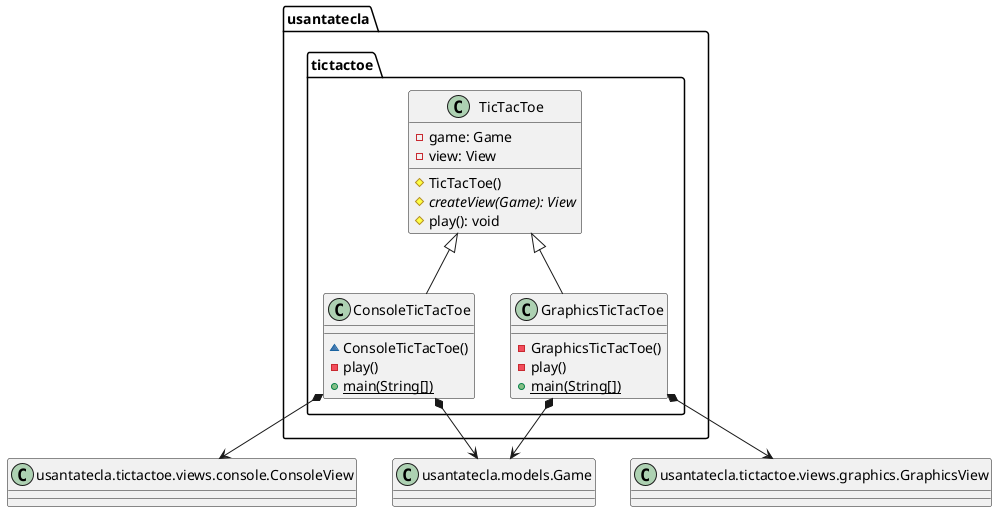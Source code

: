 @startuml tictactoe
class usantatecla.tictactoe.ConsoleTicTacToe {

	~ ConsoleTicTacToe()
	- play()
	+ {static} main(String[])

}

class usantatecla.tictactoe.GraphicsTicTacToe {

	- GraphicsTicTacToe()
	- play()
	+ {static} main(String[])

}

class  usantatecla.tictactoe.TicTacToe{
- game: Game
- view: View
# TicTacToe()
# {abstract} createView(Game): View
# play(): void
}

usantatecla.tictactoe.TicTacToe <|-down- usantatecla.tictactoe.ConsoleTicTacToe
usantatecla.tictactoe.TicTacToe <|-down- usantatecla.tictactoe.GraphicsTicTacToe

class Game as "usantatecla.models.Game"
class consoleView as "usantatecla.tictactoe.views.console.ConsoleView"
class graphicsView as "usantatecla.tictactoe.views.graphics.GraphicsView"

usantatecla.tictactoe.ConsoleTicTacToe *-down-> Game
usantatecla.tictactoe.GraphicsTicTacToe *-down-> Game
usantatecla.tictactoe.ConsoleTicTacToe *-down-> consoleView
usantatecla.tictactoe.GraphicsTicTacToe *-down-> graphicsView
@enduml

@startuml tictactoe.views
class usantatecla.tictactoe.views.ErrorView {

	+ {static} String[] MESSAGES

	+ ErrorView(Error)

}

enum usantatecla.tictactoe.views.Message {
    + TITTLE
	+ NUMBER_PLAYERS
	+ SEPARATOR
	+ VERTICAL_LINE_LEFT
	+ VERTICAL_LINE_CENTERED
	+ VERTICAL_LINE_RIGHT
	+ ENTER_COORDINATE_TO_PUT
	+ ENTER_COORDINATE_TO_REMOVE
	+ COORDINATE_TO_PUT
	+ COORDINATE_TO_REMOVE
	+ COORDINATE_TO_MOVE
	+ PLAYER_WIN
	+ RESUME
	- String message;

	- Message(String)
	+ String getMessage()
	+ write()
	+ writeln()
	+ String toString()

}

class usantatecla.tictactoe.views.View {

	+ View(Game)
	+ interact()
	# {abstract} start()
	# {abstract} play()
	# {abstract} boolean isNewGame()

}

class Game as "usantatecla.tictactoe.models.Game"
class Console as "usantatecla.utils.Console"
class Error as "usantatecla.tictactoe.models.Error"

usantatecla.tictactoe.views.ErrorView *-down-> Error
usantatecla.tictactoe.views.View *-down-> Game
usantatecla.tictactoe.views.Message .down.> Console
@enduml

@startuml tictactoe.views.console
class usantatecla.tictactoe.views.console.CoordinateView {

    + Coordinate read(String)

}

usantatecla.tictactoe.views.console.CoordinateView .down.> usantatecla.tictactoe.views.console.ErrorView

class Coordinate as "usantatecla.tictactoe.models.Coordinate"
class Error as "usantatecla.tictactoe.models.Error"
class Console as "usantatecla.utils.Console"

usantatecla.tictactoe.views.console.CoordinateView .down.> Console
usantatecla.tictactoe.views.console.CoordinateView .down.> Error
usantatecla.tictactoe.views.console.CoordinateView .down.> Coordinate

class usantatecla.tictactoe.views.console.ErrorView {

	~ ErrorView(Error)
	~ writeln()

}

class ErrorView as "usantatecla.tictactoe.views.ErrorView"

ErrorView <|-down- usantatecla.tictactoe.views.console.ErrorView
usantatecla.tictactoe.views.console.ErrorView .down.> Console
usantatecla.tictactoe.views.console.ErrorView *-down-> Error

class usantatecla.tictactoe.views.console.GameView {

    ~ GameView(Game)
	~ write()

}

class Game as "usantatecla.tictactoe.models.Game"
class Message as "usantatecla.tictactoe.views.Message"

usantatecla.tictactoe.views.console.GameView *-down-> Game
usantatecla.tictactoe.views.console.GameView .down.> Coordinate
usantatecla.tictactoe.views.console.GameView .down.> Message
usantatecla.tictactoe.views.console.GameView .down.> usantatecla.tictactoe.views.console.TokenView

class usantatecla.tictactoe.views.console.SubView {

	~ SubView(Game)

}

usantatecla.tictactoe.views.console.SubView *-down-> Game

class usantatecla.tictactoe.views.console.PlayView {

    ~ interact()
    - put()
    - move()

}

usantatecla.tictactoe.views.console.SubView <|-down- usantatecla.tictactoe.views.console.PlayView
usantatecla.tictactoe.views.console.PlayView .down.> Coordinate
usantatecla.tictactoe.views.console.PlayView .down.> Message
usantatecla.tictactoe.views.console.PlayView .down.> Error
usantatecla.tictactoe.views.console.PlayView .down.> usantatecla.tictactoe.views.console.ErrorView
usantatecla.tictactoe.views.console.PlayView .down.> usantatecla.tictactoe.views.console.CoordinateView
usantatecla.tictactoe.views.console.PlayView .down.> usantatecla.tictactoe.views.console.GameView
usantatecla.tictactoe.views.console.PlayView .down.> usantatecla.tictactoe.views.console.TokenView

class usantatecla.tictactoe.views.console.ResumeView {

	~ boolean interact()

}

class YesNoDialog as "usantatecla.utils.YesNoDialog"

usantatecla.tictactoe.views.console.SubView <|-down- usantatecla.tictactoe.views.console.ResumeView
usantatecla.tictactoe.views.console.ResumeView .down.> Message
usantatecla.tictactoe.views.console.ResumeView .down.> YesNoDialog

class usantatecla.tictactoe.views.console.StartView {

	~ interact()

}

class LimitedIntDialog as "usantatecla.utils.LimitedIntDialog"

usantatecla.tictactoe.views.console.SubView <|-down- usantatecla.tictactoe.views.console.StartView
usantatecla.tictactoe.views.console.StartView .down.> Message
usantatecla.tictactoe.views.console.StartView .down.> LimitedIntDialog
usantatecla.tictactoe.views.console.StartView .down.> usantatecla.tictactoe.views.console.GameView

class usantatecla.tictactoe.views.console.TokenView {

	+ {static} char[] SYMBOLS

	~ TokenView(Token)
	~ write()

}

class Token as "usantatecla.tictactoe.models.Token"

usantatecla.tictactoe.views.console.TokenView *-down-> Token
usantatecla.tictactoe.views.console.TokenView .down.> Console

class usantatecla.tictactoe.views.console.ConsoleView {

	+ View(Game)

}

class View as "usantatecla.tictactoe.views.View"

View <|-down- usantatecla.tictactoe.views.console.ConsoleView
usantatecla.tictactoe.views.console.ConsoleView *-down-> usantatecla.tictactoe.views.console.ResumeView
usantatecla.tictactoe.views.console.ConsoleView *-down-> usantatecla.tictactoe.views.console.PlayView
usantatecla.tictactoe.views.console.ConsoleView *-down-> usantatecla.tictactoe.views.console.StartView
@enduml

@startuml tictactoe.views.graphics
class usantatecla.tictactoe.views.graphics.ChoosePlayersView {

	- {static} ACCEPT: String
	- label: JLabel
	- textField: JTextField
	- button: JButton
	- playersNumber: String

	~ ChoosePlayersView(JRootPane)
	~ resetPlayersNumber()
	~ getPlayersNumber(): String
	+ actionPerformed(ActionEvent)
	+ keyTyped(KeyEvent)
	+ keyPressed(KeyEvent)
	+ keyReleased(KeyEvent)

}

class ErrorView as "usantatecla.tictactoe.views.ErrorView"
class Coordinate as "usantatecla.tictactoe.models.Coordinate"




usantatecla.tictactoe.views.graphics.ChoosePlayersView .down.> usantatecla.tictactoe.views.graphics.Constraints
usantatecla.tictactoe.views.graphics.ChoosePlayersView .down.> ErrorView

class usantatecla.tictactoe.views.graphics.Constraints {

	~ Constraints(int, int, int, int)

}


class usantatecla.tictactoe.views.graphics.CoordinateMoveView extends usantatecla.tictactoe.views.graphics.CoordinateView {

    {static} ENTER_COORDINATE_TO_REMOVE: String
	- labelRowToMove: JLabel
    - labelColumnToMove: JLabel
    - titleLabelToMove: JLabel
    - textFieldRowToMove: JTextField
    - textFieldColumnToMove: JTextField
    - coordinates: Coordinate[]

    ~ CoordinateMoveView()
    ~ resetCoordinates()
    ~ getCoordinates(): Coordinate[]
    + actionPerformed(ActionEvent)

}

class Error as "usantatecla.tictactoe.models.Error"
class ErrorView as "usantatecla.tictactoe.views.ErrorView"


usantatecla.tictactoe.views.graphics.CoordinateMoveView .down.> Error
usantatecla.tictactoe.views.graphics.CoordinateMoveView .down.> ErrorView
usantatecla.tictactoe.views.graphics.CoordinateMoveView *-down-> "2" Coordinate

class usantatecla.tictactoe.views.graphics.CoordinatePutView extends usantatecla.tictactoe.views.graphics.CoordinateView {

	~ CoordinatePutView()
	~ resetCoordinate()
	~ Coordinate getCoordinate()
	+ actionPerformed(ActionEvent)
	+ keyTyped(KeyEvent)
	+ keyPressed(KeyEvent)
	+ keyReleased(KeyEvent)

}

class Coordinate as "usantatecla.tictactoe.models.Coordinate"

usantatecla.tictactoe.views.graphics.CoordinatePutView .down.> ErrorView
usantatecla.tictactoe.views.graphics.CoordinatePutView *-down-> Coordinate

class usantatecla.tictactoe.views.graphics.CoordinateView  {

	# {static} String ENTER_COORDINATE_TO_PUT
	# {static} String ACCEPT
	# labelRow: JLabel
	# labelColumn: JLabel
	# titleLabel: JLabel
	# textFieldRow: JTextField
	# textFieldColumn: JTextField
	# button: JButton

	CoordinateView()
	+ {abstract} actionPerformed(ActionEvent)
	+ keyTyped(KeyEvent)
	+ keyPressed(KeyEvent)
	+ keyReleased(KeyEvent)
}


class usantatecla.tictactoe.views.graphics.GameView  {

    ~ GameView(Game)
    ~ write()
    - printRowBoard(int)
    - getSquareBoardText(int, int): String

}

class Game as "usantatecla.tictactoe.models.Game"
class Token as "usantatecla.tictactoe.models.Token"
class Message as "usantatecla.tictactoe.views.Message"
class TokenView as "usantatecla.tictactoe.views.console.TokenView"

usantatecla.tictactoe.views.graphics.GameView *-down-> Game
usantatecla.tictactoe.views.graphics.GameView .down.> Coordinate
usantatecla.tictactoe.views.graphics.GameView .down.> Token
usantatecla.tictactoe.views.graphics.GameView .down.> Message
usantatecla.tictactoe.views.graphics.GameView .down.> Token
usantatecla.tictactoe.views.graphics.GameView .down.> TokenView

class usantatecla.tictactoe.views.graphics.PlayView {

	~ {static} ENTER_COORDINATE_TO_PUT: String
	~ {static} ENTER_COORDINATE_TO_REMOVE: String

	~ PlayView(Game)
	~ interact()
	- put()
	- move()

}

usantatecla.tictactoe.views.graphics.PlayView .down.> Coordinate
usantatecla.tictactoe.views.graphics.PlayView *-down-> Game
usantatecla.tictactoe.views.graphics.PlayView *-down-> usantatecla.tictactoe.views.graphics.GameView
usantatecla.tictactoe.views.graphics.PlayView *-down-> usantatecla.tictactoe.views.graphics.CoordinateMoveView
usantatecla.tictactoe.views.graphics.PlayView *-down-> usantatecla.tictactoe.views.graphics.CoordinatePutView
usantatecla.tictactoe.views.graphics.PlayView *-down-> ErrorView
usantatecla.tictactoe.views.graphics.PlayView *-down-> Message

class usantatecla.tictactoe.views.graphics.ResumeView {

	- newGame: boolean

	~ ResumeView()
	~ isResumedGame(): boolean

}

usantatecla.tictactoe.views.graphics.ResumeView .down.> Message

class usantatecla.tictactoe.views.graphics.StartView  {

    ~ StartView(Game)
    ~ interact()

}

usantatecla.tictactoe.views.graphics.StartView *-down-> Game
usantatecla.tictactoe.views.graphics.StartView .down.> Message
usantatecla.tictactoe.views.graphics.StartView .down.> usantatecla.tictactoe.views.graphics.ChoosePlayersView
usantatecla.tictactoe.views.graphics.StartView .down.> usantatecla.tictactoe.views.graphics.GameView

class usantatecla.tictactoe.views.graphics.GraphicsView extends View {

	+ View(GameView)

}

class View as "usantatecla.tictactoe.views.View"

usantatecla.tictactoe.views.graphics.GraphicsView *-down-> usantatecla.tictactoe.views.graphics.PlayView
usantatecla.tictactoe.views.graphics.GraphicsView *-down-> usantatecla.tictactoe.views.graphics.StartView
usantatecla.tictactoe.views.graphics.GraphicsView .down.> usantatecla.tictactoe.views.graphics.ResumeView
@enduml

@startuml tictactoe.models
class  usantatecla.tictactoe.models.Board{
- tokens: Token[][]
~ Board()
- Board(Board)
~ copy(): Board
~ Token getToken(Coordinate)
~ boolean isCompleted()
~ put(Coordinate, Token)
~ move(Coordinate, Coordinate)
~ isCompleted(Coordinate, Token): boolean
~ isOccupied(Coordinate, Token): boolean
~ isEmpty(Coordinate): boolean
~ isTicTacToe(Token): boolean
- getCoordinates(Token): List<Coordinate>
+ equals(Object): boolean
}

class ClosedInterval as "usantatecla.utils.ClosedInterval"
class ConcreteCoordinate as "usantatecla.utils.ConcreteCoordinate"
class Direction as "usantatecla.utils.Direction"

usantatecla.tictactoe.models.Board *-down-> usantatecla.tictactoe.models.Coordinate
usantatecla.tictactoe.models.Board .down.> usantatecla.tictactoe.models.Token
usantatecla.tictactoe.models.Board .down.> usantatecla.tictactoe.models.Turn
usantatecla.tictactoe.models.Board .down.> Direction

class  usantatecla.tictactoe.models.Coordinate{
- {static} NULL_COORDINATE: Coordinate
+ {static} DIMENSION: int
- {static} LIMITS: ClosedInterval
+ Coordinate()
+ Coordinate(int, int)
+ isNull(): boolean
+ isValid(): Error
+ getDirection(Coordinate): Direction
- inInverseDiagonal(): boolean
+ random()
}
ConcreteCoordinate <|-down- usantatecla.tictactoe.models.Coordinate
usantatecla.tictactoe.models.Coordinate .down.> usantatecla.tictactoe.models.Error
usantatecla.tictactoe.models.Coordinate .down.> Direction
usantatecla.tictactoe.models.Coordinate .down.> ClosedInterval

enum  usantatecla.tictactoe.models.Error{
+ NOT_EMPTY
+ NOT_OWNER
+ SAME_COORDINATES
+ WRONG_COORDINATES
+ NULL_ERROR
+ isNull(): boolean
}

class  usantatecla.tictactoe.models.Game{
- board: Board
- turn: Turn
+ Game()
+ reset()
+ setUsers(int)
+ isBoardComplete(): boolean
+ isUser(): boolean
+ put(Coordinate): Error
+ move(Coordinate, Coordinate): Error
- next()
+ isTicTacToe(): boolean
+ getToken(Coordinate): Token
+ getToken(): Token
+ getMaxPlayers(): int
+ equals(Object)
}
usantatecla.tictactoe.models.Game *-down-> usantatecla.tictactoe.models.Board
usantatecla.tictactoe.models.Game *-down-> usantatecla.tictactoe.models.Turn
usantatecla.tictactoe.models.Game .down.> usantatecla.tictactoe.models.Coordinate
usantatecla.tictactoe.models.Game .down.> usantatecla.tictactoe.models.Error

class  usantatecla.tictactoe.models.Player{
- token: Token
- board: Board
~ Player(Token, Board)
~ put(Coordinate): Error
~ move(Coordinate, Coordinate): Error
~ getToken(): Token
+ copy(Board): Player
+ equals(Object)
}
usantatecla.tictactoe.models.Player *-down-> usantatecla.tictactoe.models.Token
usantatecla.tictactoe.models.Player *-down-> usantatecla.tictactoe.models.Board
usantatecla.tictactoe.models.Player .down.> usantatecla.tictactoe.models.Coordinate
usantatecla.tictactoe.models.Player .down.> usantatecla.tictactoe.models.Error

enum  usantatecla.tictactoe.models.Token{
+ X
+ O
+ NULL
+ isNull(): boolean
+ {static} get(int): Token
+ toString(): String
}

usantatecla.tictactoe.models.Token .down.> ClosedInterval

class  usantatecla.tictactoe.models.Turn{
+ {static} NUM_PLAYERS: int
- players: Player[]
- board: Board
- active: int
- users: int
~ Turn(Board)
+ Turn(Turn, Board)
+ copy(Board): Turn
~ setUsers(int)
~ set(int)
~ next()
~ isUser(): boolean
~ put(Coordinate): Error
~ getPlayer(): Player
~ move(Coordinate, Coordinate): Error
~ getToken(): Token
}

usantatecla.tictactoe.models.Turn *-down-> usantatecla.tictactoe.models.Player
usantatecla.tictactoe.models.Turn .down.-> usantatecla.tictactoe.models.Board
usantatecla.tictactoe.models.Turn .down.-> usantatecla.tictactoe.models.Token
usantatecla.tictactoe.models.Turn .down.-> usantatecla.tictactoe.models.Coordinate
usantatecla.tictactoe.models.Turn .down.-> usantatecla.tictactoe.models.Error

@enduml

@startuml
class BufferedReader as "java.io.BufferedReader"{}

class  usantatecla.utils.ClosedInterval{
- min: int
- max: int
+ ClosedInterval(int,int)
+ isIncluded(int): boolean
+ toString(): String
}

class usantatecla.utils.ConcreteCoordinate{
# row: int
# column: int
- {static} ROW: String
- {static} COLUMN: String
# ConcreteCoordinate()
# ConcreteCoordinate(int,int)
+ isNull(): boolean
+ getDirection(Coordinate): Direction
+ inHorizontal(Coordinate): boolean
+ inVertical(Coordinate): boolean
+ inMainDiagonal(): boolean
# read(String)
+ getRow(): int
+ getColumn(): int
+ hashCode(): int
+ equals(Object): boolean
+ toString(): String
}

usantatecla.utils.Coordinate <|-down- usantatecla.utils.ConcreteCoordinate
usantatecla.utils.ConcreteCoordinate .down.> usantatecla.utils.Direction
usantatecla.utils.ConcreteCoordinate .down.> usantatecla.utils.Console


class usantatecla.utils.Console{
- {static} console: Console
+ {static} instance(): Console
- readString(String): String
+ readString(): String
+ readInt(String): int
~ readChar(String): char
+ writeln()
+ write(String)
+ write(int)
+ writeln(String)
+ writeln(int)
+ write(char)
- writeError(String)
}
usantatecla.utils.Console *-down-> BufferedReader

interface usantatecla.utils.Coordinate{
~ isNull(): boolean
~ getDirection(Coordinate): Direction
~ inHorizontal(Coordinate): boolean
~ inVertical(Coordinate): boolean
~ inMainDiagonal(): boolean
}
usantatecla.utils.Coordinate .down.> usantatecla.utils.Direction

enum usantatecla.utils.Direction{
  VERTICAL
  HORIZONTAL
  MAIN_DIAGONAL
  INVERSE_DIAGONAL
  NULL
}

class usantatecla.utils.LimitedIntDialog{
- LIMITS: ClosedInterval
- {static} ERROR_MESSAGE: String
+ LimitedIntDialog(int,int)
+ read(String): int
}

usantatecla.utils.LimitedIntDialog *-down-> usantatecla.utils.ClosedInterval
usantatecla.utils.LimitedIntDialog .down.> usantatecla.utils.Console

class usantatecla.utils.NullCoordinate{
- {static} instance: NullCoordinate
+ {static} instance(): Coordinate
+ isNull(): boolean
+ getDirection(Coordinate): Direction
+ inHorizontal(Coordinate): boolean
+ inVertical(Coordinate): boolean
+ inMainDiagonal(): boolean
+ hashCode(): int
+ equals(Object): boolean
+ toString(): String
}
usantatecla.utils.Coordinate <|-down- usantatecla.utils.NullCoordinate
usantatecla.utils.NullCoordinate .down.> usantatecla.utils.Direction

class usantatecla.utils.YesNoDialog{
- {static} AFIRMATIVE: char
- {static} NEGATIVE: char
- {static} SUFFIX: String
- {static} MESSAGE: String
- answer: char
+ read(String): boolean
- isAffirmative(): boolean
- getAnswer(): char
- isNegative(): boolean
}
usantatecla.utils.YesNoDialog .down.> usantatecla.utils.Console
@enduml